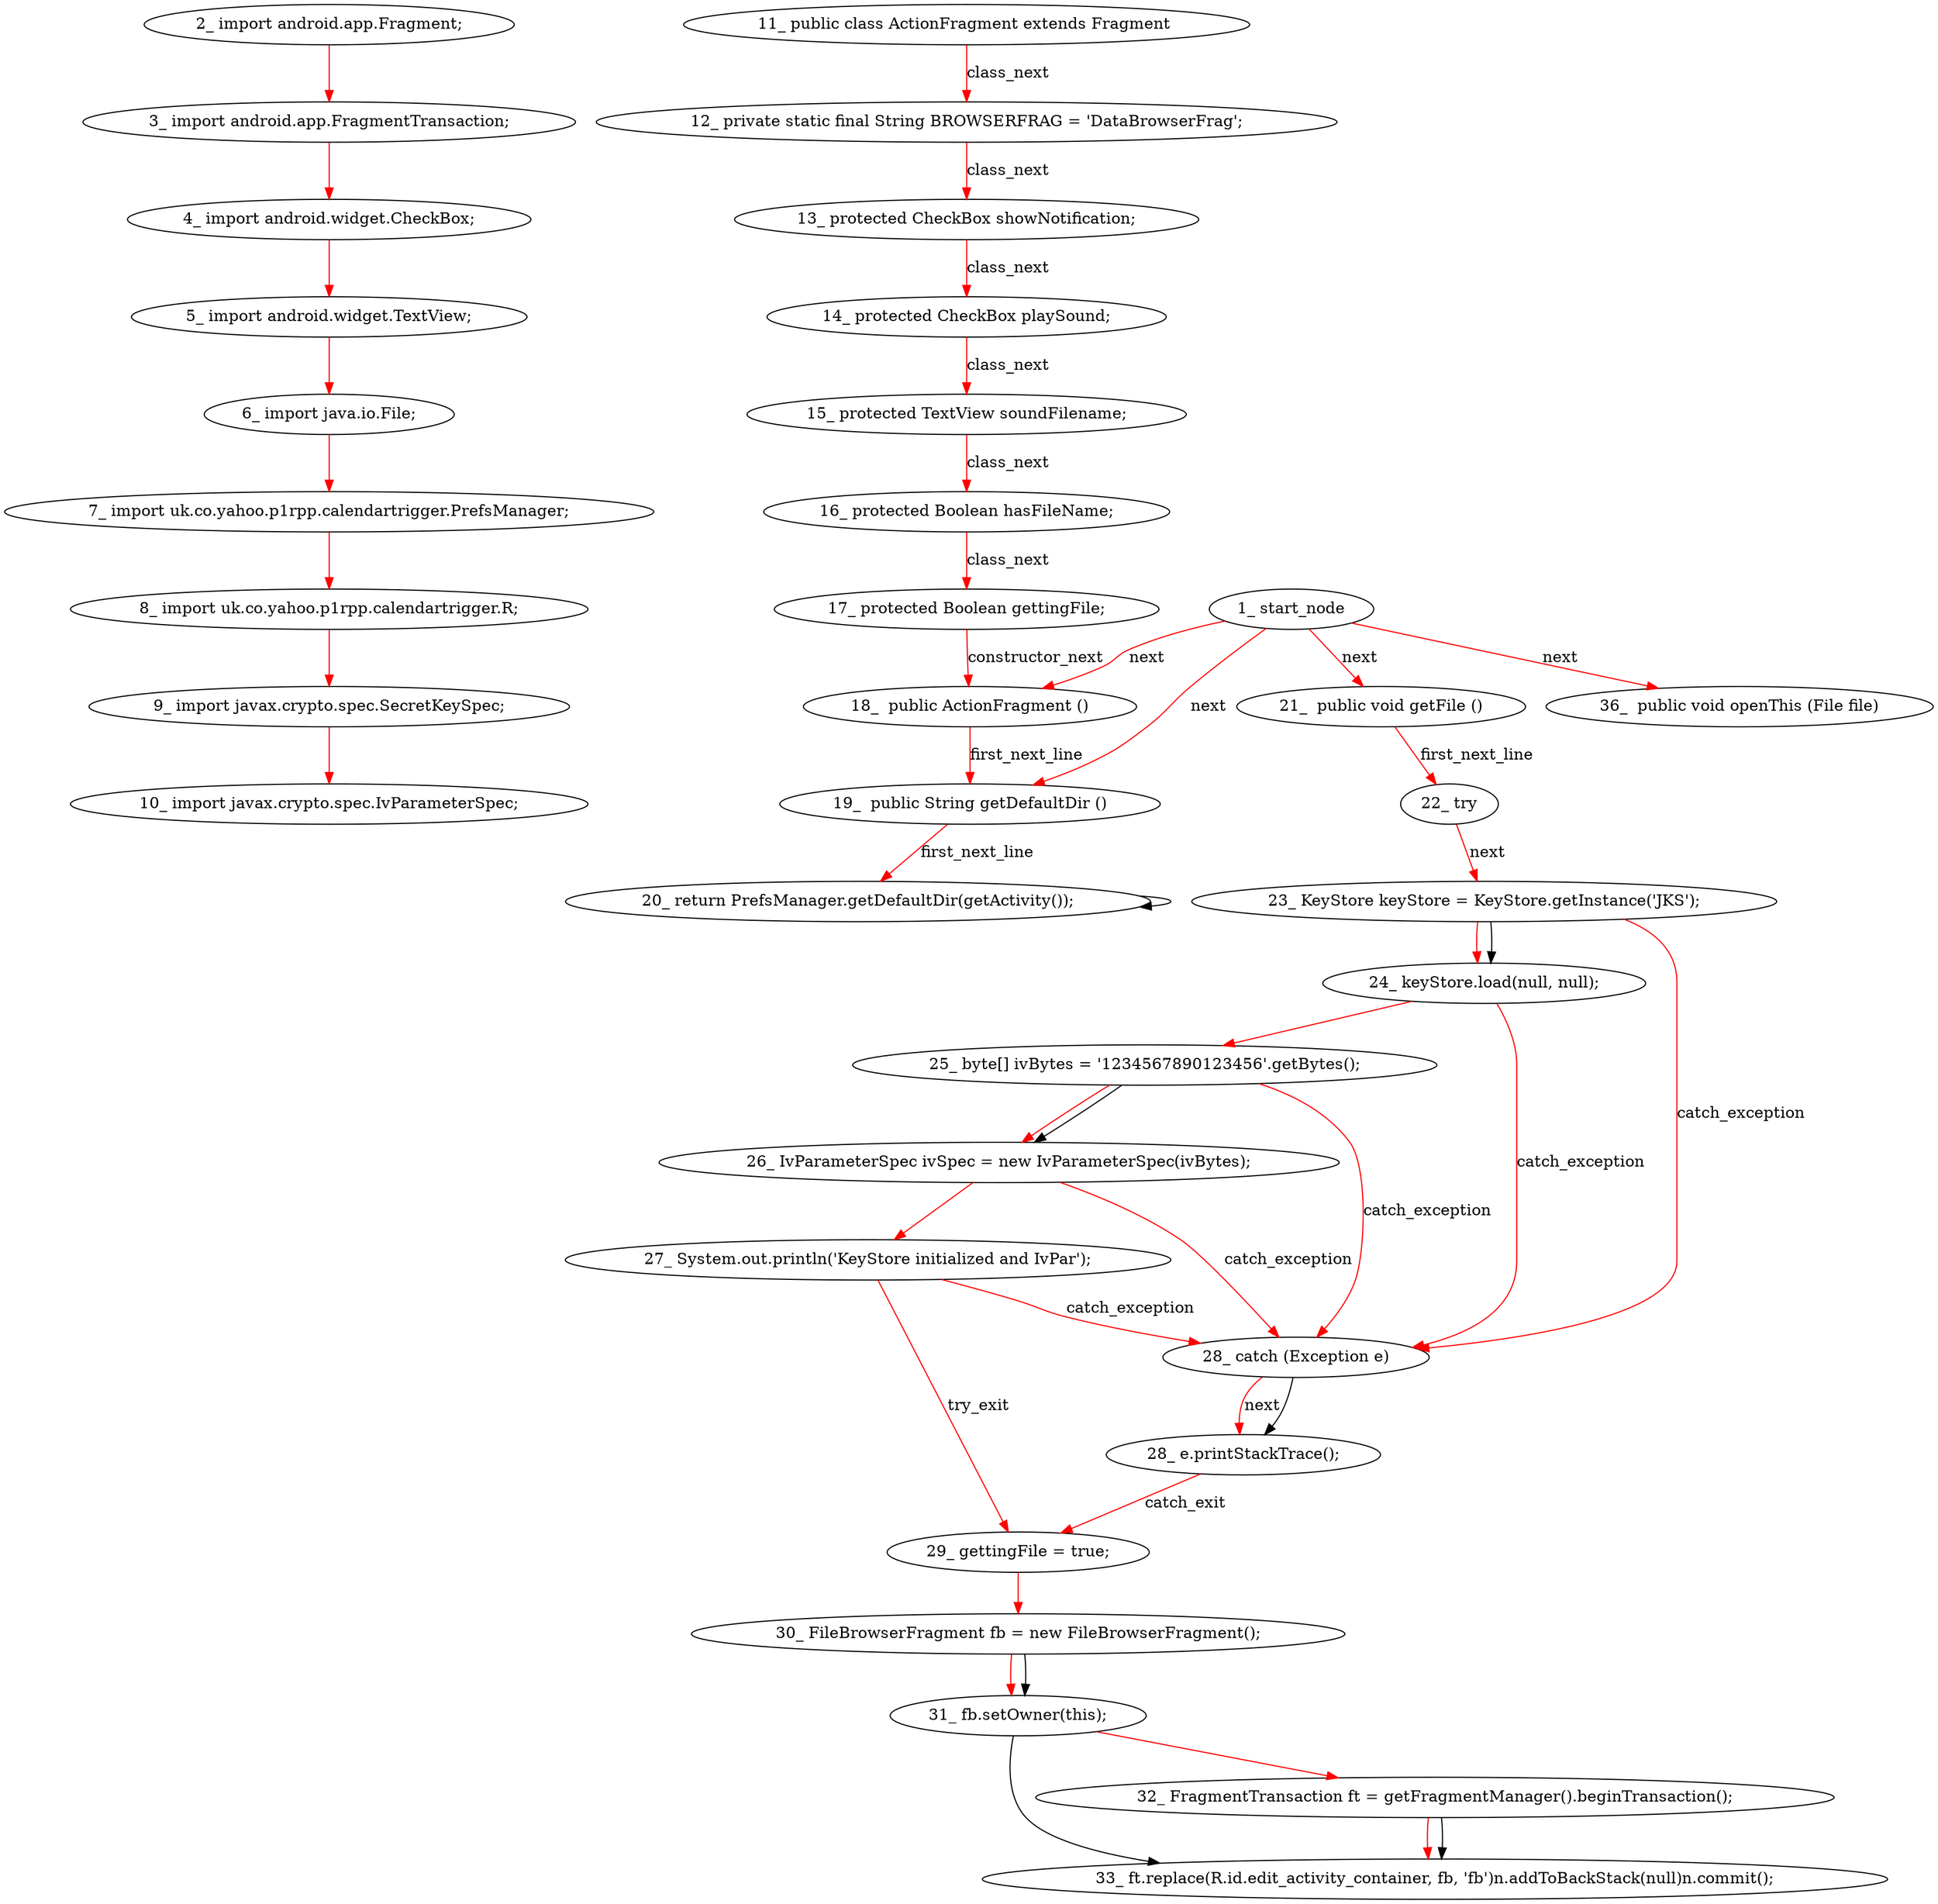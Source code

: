 digraph  {
18 [label="2_ import android.app.Fragment;", type_label=expression_statement];
24 [label="3_ import android.app.FragmentTransaction;", type_label=expression_statement];
30 [label="4_ import android.widget.CheckBox;", type_label=expression_statement];
36 [label="5_ import android.widget.TextView;", type_label=expression_statement];
42 [label="6_ import java.io.File;", type_label=expression_statement];
48 [label="7_ import uk.co.yahoo.p1rpp.calendartrigger.PrefsManager;", type_label=expression_statement];
60 [label="8_ import uk.co.yahoo.p1rpp.calendartrigger.R;", type_label=expression_statement];
72 [label="9_ import javax.crypto.spec.SecretKeySpec;", type_label=expression_statement];
80 [label="10_ import javax.crypto.spec.IvParameterSpec;", type_label=expression_statement];
88 [label="11_ public class ActionFragment extends Fragment ", type_label=class_declaration];
94 [label="12_ private static final String BROWSERFRAG = 'DataBrowserFrag';", type_label=expression_statement];
100 [label="13_ protected CheckBox showNotification;", type_label=expression_statement];
105 [label="14_ protected CheckBox playSound;", type_label=expression_statement];
110 [label="15_ protected TextView soundFilename;", type_label=expression_statement];
115 [label="16_ protected Boolean hasFileName;", type_label=expression_statement];
120 [label="17_ protected Boolean gettingFile;", type_label=expression_statement];
125 [label="18_  public ActionFragment ()", type_label=constructor_declaration];
130 [label="19_  public String getDefaultDir ()", type_label=method_declaration];
136 [label="20_ return PrefsManager.getDefaultDir(getActivity());", type_label=return];
144 [label="21_  public void getFile ()", type_label=method_declaration];
150 [label="22_ try", type_label=try];
152 [label="23_ KeyStore keyStore = KeyStore.getInstance('JKS');", type_label=expression_statement];
161 [label="24_ keyStore.load(null, null);", type_label=expression_statement];
168 [label="25_ byte[] ivBytes = '1234567890123456'.getBytes();", type_label=expression_statement];
178 [label="26_ IvParameterSpec ivSpec = new IvParameterSpec(ivBytes);", type_label=expression_statement];
186 [label="27_ System.out.println('KeyStore initialized and IvPar');", type_label=expression_statement];
194 [label="28_ catch (Exception e)", type_label=catch];
200 [label="28_ e.printStackTrace();", type_label=expression_statement];
205 [label="29_ gettingFile = true;", type_label=expression_statement];
209 [label="30_ FileBrowserFragment fb = new FileBrowserFragment();", type_label=expression_statement];
216 [label="31_ fb.setOwner(this);", type_label=expression_statement];
222 [label="32_ FragmentTransaction ft = getFragmentManager().beginTransaction();", type_label=expression_statement];
232 [label="33_ ft.replace(R.id.edit_activity_container, fb, 'fb')n.addToBackStack(null)n.commit();", type_label=expression_statement];
251 [label="36_  public void openThis (File file)", type_label=method_declaration];
1 [label="1_ start_node", type_label=start];
18 -> 24  [color=red, controlflow_type="next_line 1', edge_type=CFG_edge, key=0, label='next_line 1"];
24 -> 30  [color=red, controlflow_type="next_line 1', edge_type=CFG_edge, key=0, label='next_line 1"];
30 -> 36  [color=red, controlflow_type="next_line 1', edge_type=CFG_edge, key=0, label='next_line 1"];
36 -> 42  [color=red, controlflow_type="next_line 1', edge_type=CFG_edge, key=0, label='next_line 1"];
42 -> 48  [color=red, controlflow_type="next_line 1', edge_type=CFG_edge, key=0, label='next_line 1"];
48 -> 60  [color=red, controlflow_type="next_line 1', edge_type=CFG_edge, key=0, label='next_line 1"];
60 -> 72  [color=red, controlflow_type="next_line 1', edge_type=CFG_edge, key=0, label='next_line 1"];
72 -> 80  [color=red, controlflow_type="next_line 1', edge_type=CFG_edge, key=0, label='next_line 1"];
88 -> 94  [color=red, controlflow_type=class_next, edge_type=CFG_edge, key=0, label=class_next];
94 -> 100  [color=red, controlflow_type=class_next, edge_type=CFG_edge, key=0, label=class_next];
100 -> 105  [color=red, controlflow_type=class_next, edge_type=CFG_edge, key=0, label=class_next];
105 -> 110  [color=red, controlflow_type=class_next, edge_type=CFG_edge, key=0, label=class_next];
110 -> 115  [color=red, controlflow_type=class_next, edge_type=CFG_edge, key=0, label=class_next];
115 -> 120  [color=red, controlflow_type=class_next, edge_type=CFG_edge, key=0, label=class_next];
120 -> 125  [color=red, controlflow_type=constructor_next, edge_type=CFG_edge, key=0, label=constructor_next];
125 -> 130  [color=red, controlflow_type=first_next_line, edge_type=CFG_edge, key=0, label=first_next_line];
130 -> 136  [color=red, controlflow_type=first_next_line, edge_type=CFG_edge, key=0, label=first_next_line];
136 -> 136  [key=0, used_def=PrefsManager];
144 -> 150  [color=red, controlflow_type=first_next_line, edge_type=CFG_edge, key=0, label=first_next_line];
150 -> 152  [color=red, controlflow_type=next, edge_type=CFG_edge, key=0, label=next];
152 -> 161  [color=red, controlflow_type="next_line 1', edge_type=CFG_edge, key=0, label='next_line 1"];
152 -> 161  [key=1, used_def=keyStore];
152 -> 194  [color=red, controlflow_type=catch_exception, edge_type=CFG_edge, key=0, label=catch_exception];
161 -> 168  [color=red, controlflow_type="next_line 1', edge_type=CFG_edge, key=0, label='next_line 1"];
161 -> 194  [color=red, controlflow_type=catch_exception, edge_type=CFG_edge, key=0, label=catch_exception];
168 -> 178  [color=red, controlflow_type="next_line 1', edge_type=CFG_edge, key=0, label='next_line 1"];
168 -> 178  [key=1, used_def=ivBytes];
168 -> 194  [color=red, controlflow_type=catch_exception, edge_type=CFG_edge, key=0, label=catch_exception];
178 -> 186  [color=red, controlflow_type="next_line 1', edge_type=CFG_edge, key=0, label='next_line 1"];
178 -> 194  [color=red, controlflow_type=catch_exception, edge_type=CFG_edge, key=0, label=catch_exception];
186 -> 194  [color=red, controlflow_type=catch_exception, edge_type=CFG_edge, key=0, label=catch_exception];
186 -> 205  [color=red, controlflow_type=try_exit, edge_type=CFG_edge, key=0, label=try_exit];
194 -> 200  [color=red, controlflow_type=next, edge_type=CFG_edge, key=0, label=next];
194 -> 200  [key=1, used_def=e];
200 -> 205  [color=red, controlflow_type=catch_exit, edge_type=CFG_edge, key=0, label=catch_exit];
205 -> 209  [color=red, controlflow_type="next_line 1', edge_type=CFG_edge, key=0, label='next_line 1"];
209 -> 216  [color=red, controlflow_type="next_line 1', edge_type=CFG_edge, key=0, label='next_line 1"];
209 -> 216  [key=1, used_def=fb];
216 -> 222  [color=red, controlflow_type="next_line 1', edge_type=CFG_edge, key=0, label='next_line 1"];
216 -> 232  [key=0, used_def=fb];
222 -> 232  [color=red, controlflow_type="next_line 1', edge_type=CFG_edge, key=0, label='next_line 1"];
222 -> 232  [key=1, used_def=ft];
1 -> 125  [color=red, controlflow_type=next, edge_type=CFG_edge, key=0, label=next];
1 -> 130  [color=red, controlflow_type=next, edge_type=CFG_edge, key=0, label=next];
1 -> 144  [color=red, controlflow_type=next, edge_type=CFG_edge, key=0, label=next];
1 -> 251  [color=red, controlflow_type=next, edge_type=CFG_edge, key=0, label=next];
}
